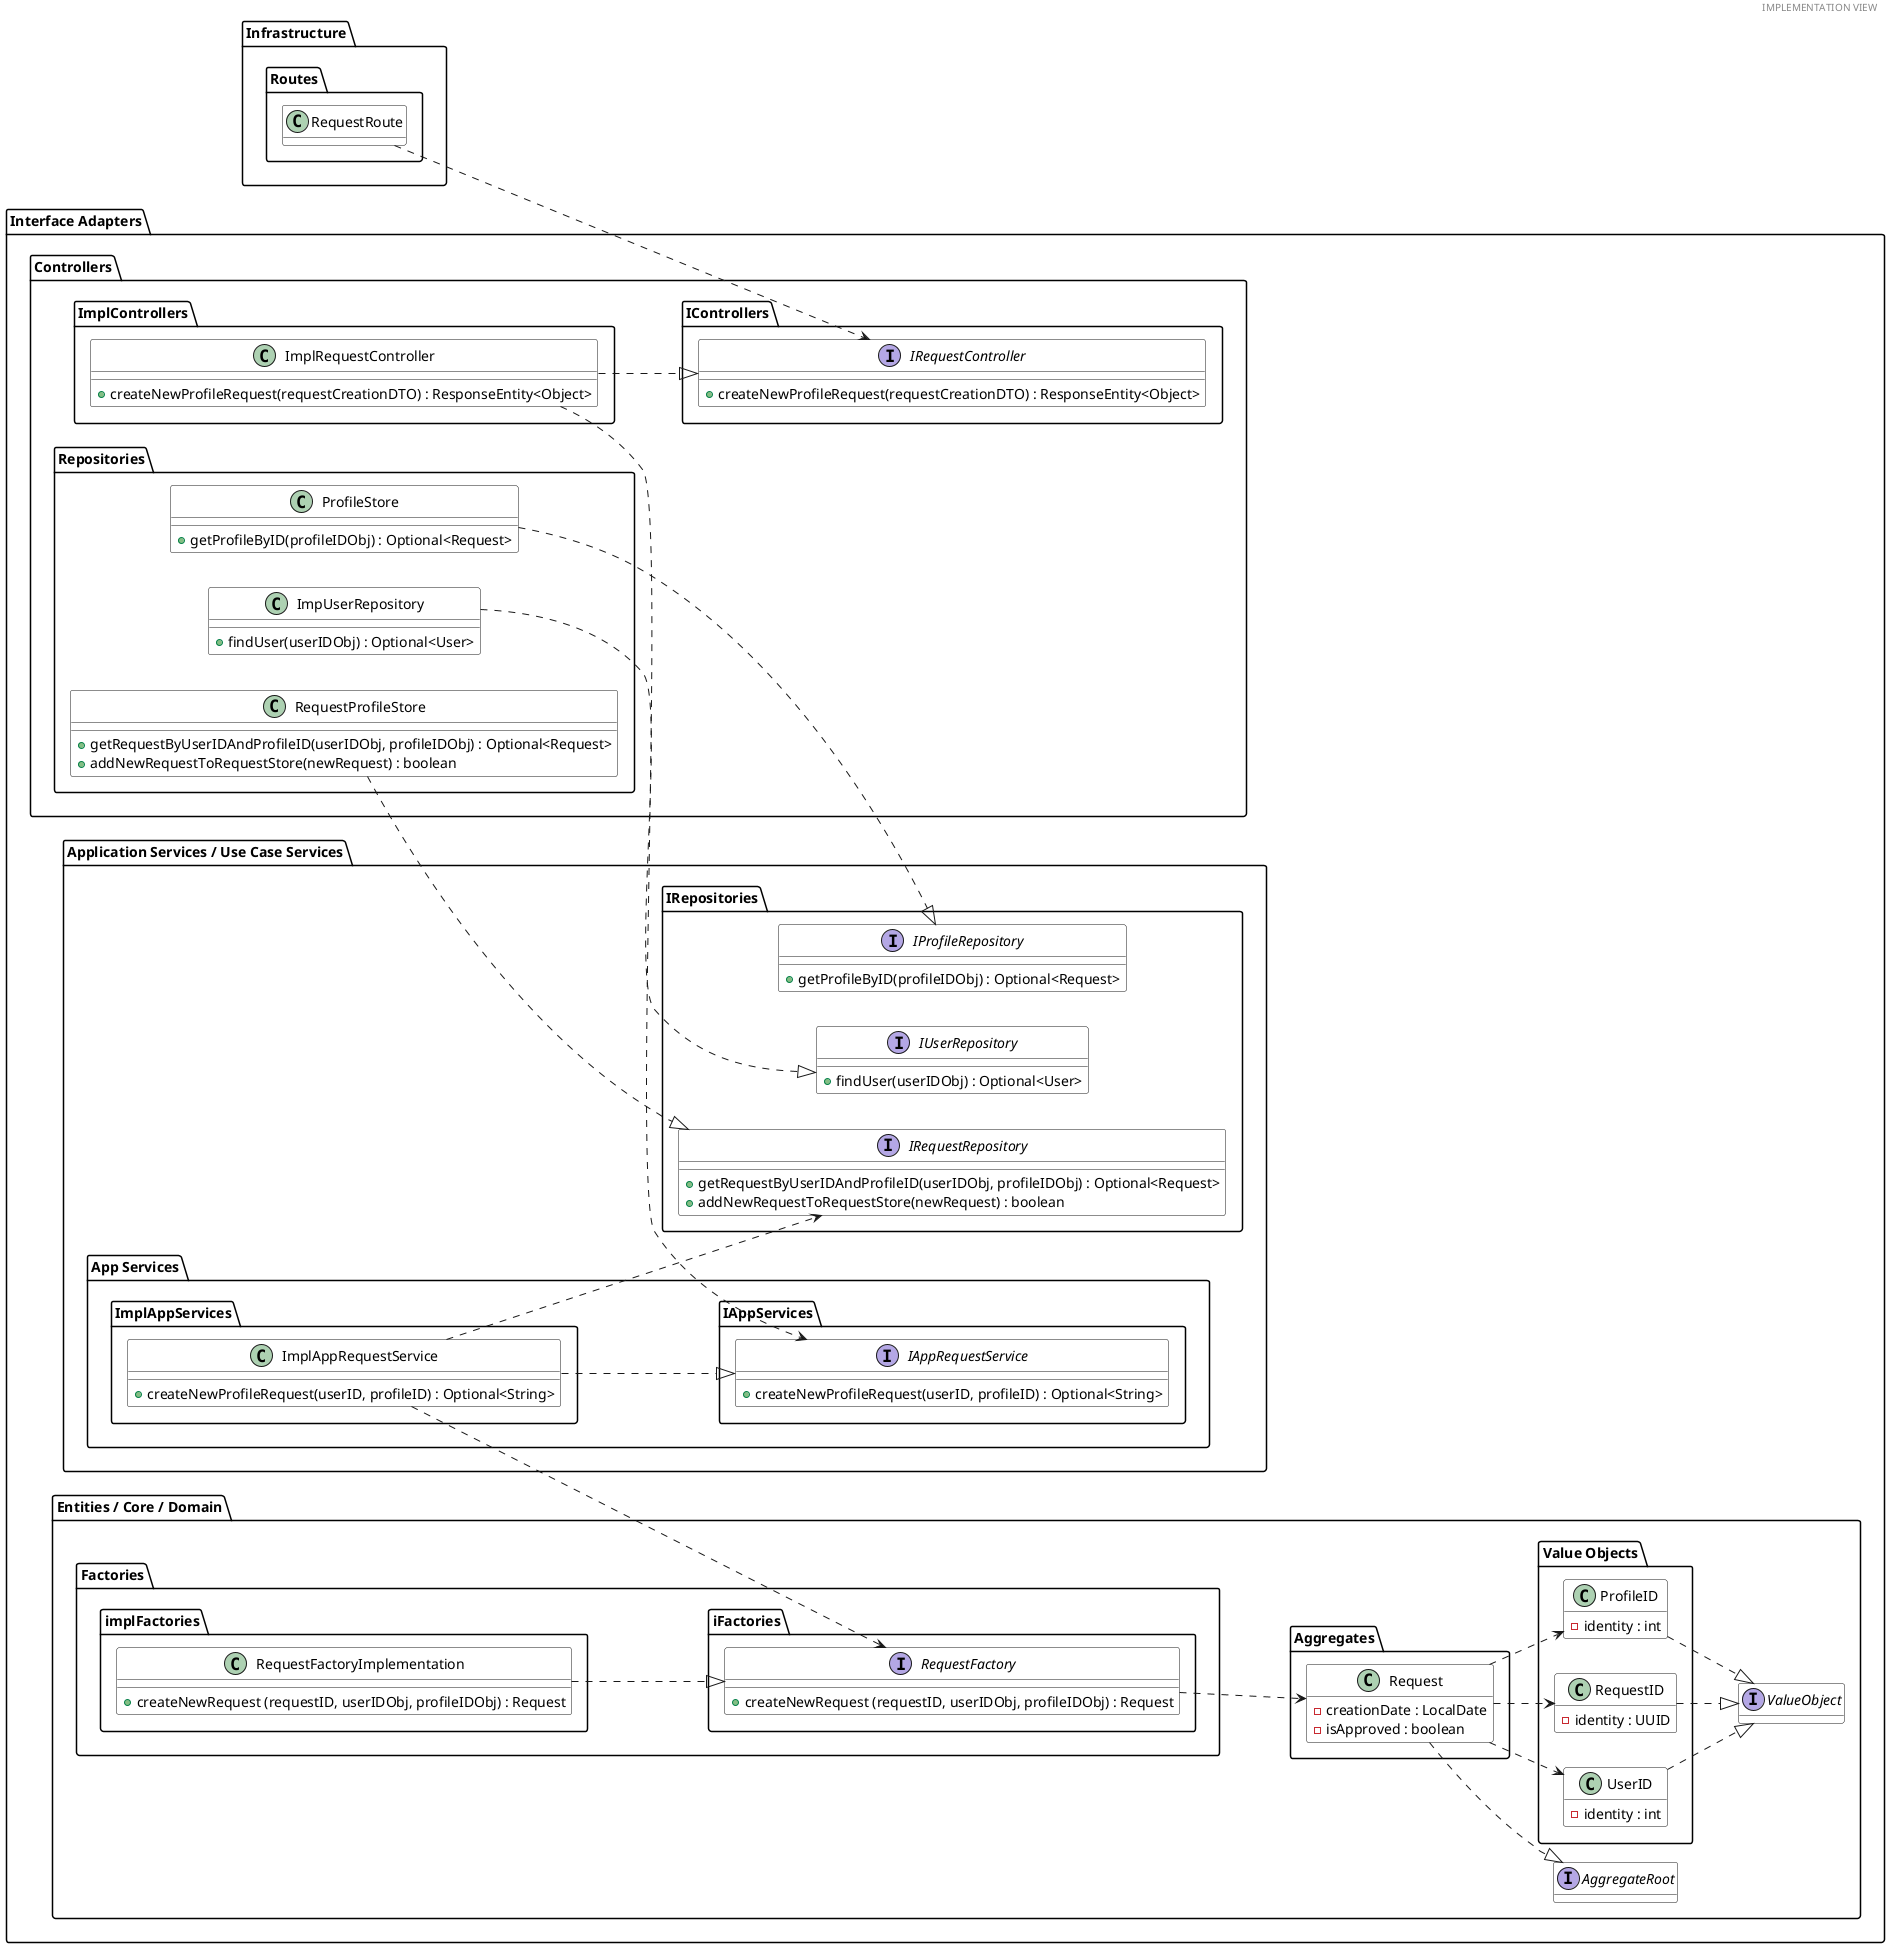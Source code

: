 @startuml
header IMPLEMENTATION VIEW
hide empty methods
left to right direction

package "Infrastructure" #FFFFFF {
    package Routes #FFFFFF {
        class RequestRoute #FFFFFF
    }

}

package "Interface Adapters" #FFFFFF {

    package "Controllers" {
        package ImplControllers #FFFFFF {
                class ImplRequestController #FFFFFF {
            	    +createNewProfileRequest(requestCreationDTO) : ResponseEntity<Object>
                }
        }

        package IControllers #FFFFFF {
                interface IRequestController #FFFFFF {
                    +createNewProfileRequest(requestCreationDTO) : ResponseEntity<Object>
        }
    }

    package "Repositories" {
        class RequestProfileStore #FFFFFF {
        + getRequestByUserIDAndProfileID(userIDObj, profileIDObj) : Optional<Request>
        + addNewRequestToRequestStore(newRequest) : boolean
        }

        class ProfileStore #FFFFFF {
        + getProfileByID(profileIDObj) : Optional<Request>
        }

        class ImpUserRepository #FFFFFF {
        + findUser(userIDObj) : Optional<User>
        }

    }
}

package "Application Services / Use Case Services" #FFFFFF {

    package "App Services" #FFFFFF {

        package "ImplAppServices" #FFFFFF {
                class ImplAppRequestService #FFFFFF {
                + createNewProfileRequest(userID, profileID) : Optional<String>
                }
        }

        package "IAppServices" #FFFFFF {
                interface IAppRequestService #FFFFFF {
                + createNewProfileRequest(userID, profileID) : Optional<String>
                }
        }
    }

    package "IRepositories" #FFFFFF {
        interface IRequestRepository #FFFFFF {
        + getRequestByUserIDAndProfileID(userIDObj, profileIDObj) : Optional<Request>
        + addNewRequestToRequestStore(newRequest) : boolean
        }

        interface IProfileRepository #FFFFFF {
        + getProfileByID(profileIDObj) : Optional<Request>
        }

        interface IUserRepository #FFFFFF {
        + findUser(userIDObj) : Optional<User>
        }

    }
}


package "Entities / Core / Domain" #FFFFFF {
    package "Aggregates" #FFFFFF {

        class Request #FFFFFF {
            - creationDate : LocalDate
            - isApproved : boolean
        }
    }

    package "Value Objects" #FFFFFF {
        class ProfileID #FFFFFF {
            -identity : int
        }

        class RequestID #FFFFFF {
            - identity : UUID
        }

        class UserID #FFFFFF {
            -identity : int
        }
    }

    package "Factories" #FFFFFF {

        package iFactories #FFFFFF {
            interface RequestFactory #FFFFFF {
                + createNewRequest (requestID, userIDObj, profileIDObj) : Request
            }
        }

        package implFactories #FFFFFF {
               class RequestFactoryImplementation #FFFFFF {
               + createNewRequest (requestID, userIDObj, profileIDObj) : Request
               }
        }
    }

    interface AggregateRoot #FFFFFF
    interface ValueObject #FFFFFF
}

RequestRoute ..> IRequestController
ImplRequestController ..|> IRequestController
ImplRequestController ..> IAppRequestService
ImplAppRequestService ..|> IAppRequestService
ImplAppRequestService ..> IRequestRepository
RequestProfileStore ..|> IRequestRepository
ImpUserRepository ..|> IUserRepository
ProfileStore ..|> IProfileRepository
ImplAppRequestService ..> RequestFactory
RequestFactoryImplementation ..|> RequestFactory
RequestFactory ..> Request
Request ..|> AggregateRoot
Request ..> UserID
Request ..> RequestID
Request ..> ProfileID
ProfileID ..|> ValueObject
UserID ..|> ValueObject
RequestID ..|> ValueObject


@enduml